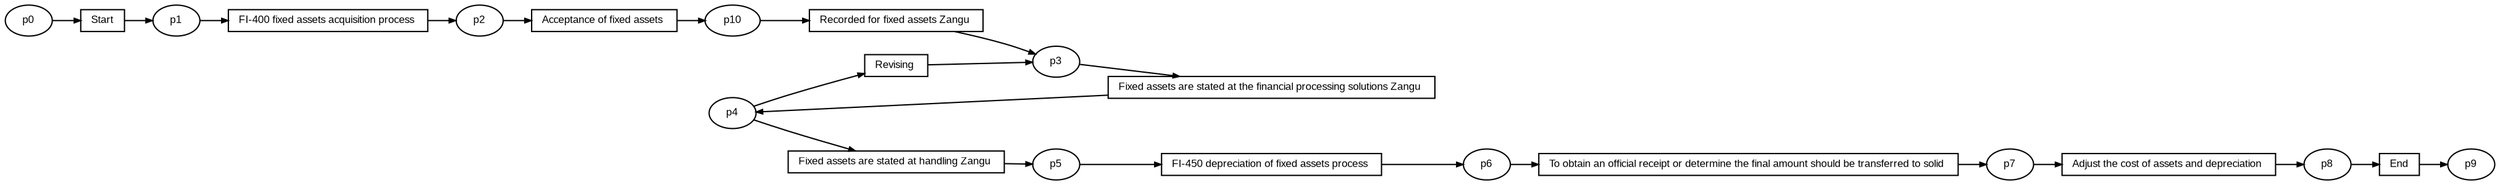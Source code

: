 digraph G {ranksep=".3"; fontsize="8"; remincross=true; margin="0.0,0.0"; fontname="Arial";rankdir="LR"; 
edge [arrowsize="0.5"];
node [height=".2",width=".2",fontname="Arial",fontsize="8"];
t0 [shape="box",label="Adjust the cost of assets and depreciation "];
t1 [shape="box",label="To obtain an official receipt or determine the final amount should be transferred to solid "];
t2 [shape="box",label="FI-450 depreciation of fixed assets process "];
t3 [shape="box",label="Fixed assets are stated at handling Zangu "];
t4 [shape="box",label="Revising "];
t5 [shape="box",label="Fixed assets are stated at the financial processing solutions Zangu "];
t6 [shape="box",label="Acceptance of fixed assets "];
t7 [shape="box",label="Recorded for fixed assets Zangu "];
t8 [shape="box",label="FI-400 fixed assets acquisition process "];
t9 [shape="box",label="Start"];
t10 [shape="box",label="End"];
p0 [shape="oval",label="p3"];
p1 [shape="oval",label="p2"];
p2 [shape="oval",label="p10"];
p3 [shape="oval",label="p1"];
p4 [shape="oval",label="p0"];
p5 [shape="oval",label="p9"];
p6 [shape="oval",label="p8"];
p7 [shape="oval",label="p7"];
p8 [shape="oval",label="p6"];
p9 [shape="oval",label="p5"];
p10 [shape="oval",label="p4"];
t10 -> p5[label=""];
t2 -> p8[label=""];
p6 -> t10[label=""];
p4 -> t9[label=""];
p8 -> t1[label=""];
t1 -> p7[label=""];
t9 -> p3[label=""];
p7 -> t0[label=""];
t0 -> p6[label=""];
p0 -> t5[label=""];
t5 -> p10[label=""];
p10 -> t4[label=""];
t4 -> p0[label=""];
p10 -> t3[label=""];
t3 -> p9[label=""];
p9 -> t2[label=""];
p2 -> t7[label=""];
t7 -> p0[label=""];
p3 -> t8[label=""];
t8 -> p1[label=""];
p1 -> t6[label=""];
t6 -> p2[label=""];
}
